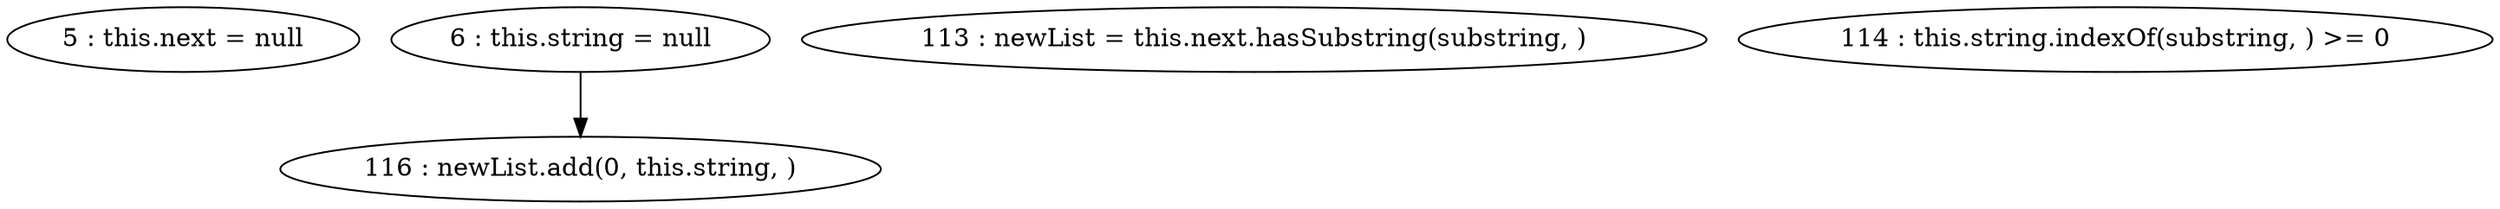 digraph G {
"5 : this.next = null"
"6 : this.string = null"
"6 : this.string = null" -> "116 : newList.add(0, this.string, )"
"113 : newList = this.next.hasSubstring(substring, )"
"114 : this.string.indexOf(substring, ) >= 0"
"116 : newList.add(0, this.string, )"
}